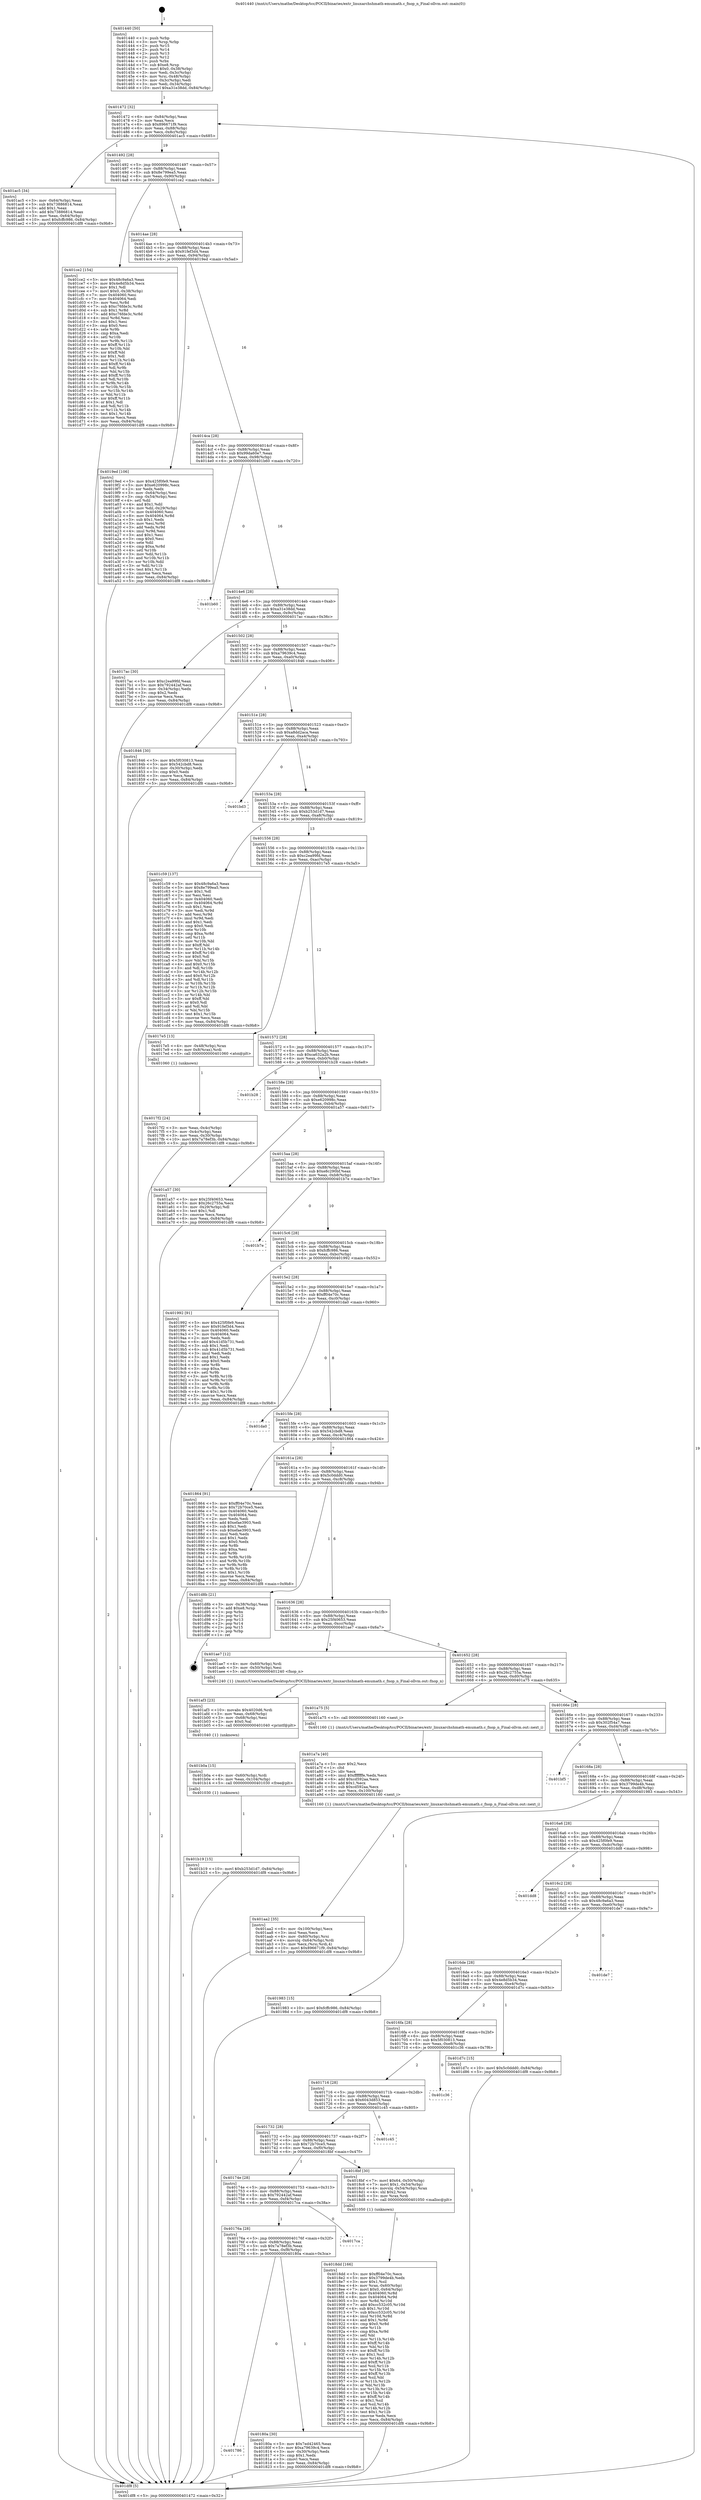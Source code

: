 digraph "0x401440" {
  label = "0x401440 (/mnt/c/Users/mathe/Desktop/tcc/POCII/binaries/extr_linuxarchshmath-emumath.c_fnop_n_Final-ollvm.out::main(0))"
  labelloc = "t"
  node[shape=record]

  Entry [label="",width=0.3,height=0.3,shape=circle,fillcolor=black,style=filled]
  "0x401472" [label="{
     0x401472 [32]\l
     | [instrs]\l
     &nbsp;&nbsp;0x401472 \<+6\>: mov -0x84(%rbp),%eax\l
     &nbsp;&nbsp;0x401478 \<+2\>: mov %eax,%ecx\l
     &nbsp;&nbsp;0x40147a \<+6\>: sub $0x896671f9,%ecx\l
     &nbsp;&nbsp;0x401480 \<+6\>: mov %eax,-0x88(%rbp)\l
     &nbsp;&nbsp;0x401486 \<+6\>: mov %ecx,-0x8c(%rbp)\l
     &nbsp;&nbsp;0x40148c \<+6\>: je 0000000000401ac5 \<main+0x685\>\l
  }"]
  "0x401ac5" [label="{
     0x401ac5 [34]\l
     | [instrs]\l
     &nbsp;&nbsp;0x401ac5 \<+3\>: mov -0x64(%rbp),%eax\l
     &nbsp;&nbsp;0x401ac8 \<+5\>: sub $0x73886814,%eax\l
     &nbsp;&nbsp;0x401acd \<+3\>: add $0x1,%eax\l
     &nbsp;&nbsp;0x401ad0 \<+5\>: add $0x73886814,%eax\l
     &nbsp;&nbsp;0x401ad5 \<+3\>: mov %eax,-0x64(%rbp)\l
     &nbsp;&nbsp;0x401ad8 \<+10\>: movl $0xfcffc986,-0x84(%rbp)\l
     &nbsp;&nbsp;0x401ae2 \<+5\>: jmp 0000000000401df8 \<main+0x9b8\>\l
  }"]
  "0x401492" [label="{
     0x401492 [28]\l
     | [instrs]\l
     &nbsp;&nbsp;0x401492 \<+5\>: jmp 0000000000401497 \<main+0x57\>\l
     &nbsp;&nbsp;0x401497 \<+6\>: mov -0x88(%rbp),%eax\l
     &nbsp;&nbsp;0x40149d \<+5\>: sub $0x8e799ea5,%eax\l
     &nbsp;&nbsp;0x4014a2 \<+6\>: mov %eax,-0x90(%rbp)\l
     &nbsp;&nbsp;0x4014a8 \<+6\>: je 0000000000401ce2 \<main+0x8a2\>\l
  }"]
  Exit [label="",width=0.3,height=0.3,shape=circle,fillcolor=black,style=filled,peripheries=2]
  "0x401ce2" [label="{
     0x401ce2 [154]\l
     | [instrs]\l
     &nbsp;&nbsp;0x401ce2 \<+5\>: mov $0x48c9a6a3,%eax\l
     &nbsp;&nbsp;0x401ce7 \<+5\>: mov $0x4e8d5b34,%ecx\l
     &nbsp;&nbsp;0x401cec \<+2\>: mov $0x1,%dl\l
     &nbsp;&nbsp;0x401cee \<+7\>: movl $0x0,-0x38(%rbp)\l
     &nbsp;&nbsp;0x401cf5 \<+7\>: mov 0x404060,%esi\l
     &nbsp;&nbsp;0x401cfc \<+7\>: mov 0x404064,%edi\l
     &nbsp;&nbsp;0x401d03 \<+3\>: mov %esi,%r8d\l
     &nbsp;&nbsp;0x401d06 \<+7\>: sub $0xc76fde3c,%r8d\l
     &nbsp;&nbsp;0x401d0d \<+4\>: sub $0x1,%r8d\l
     &nbsp;&nbsp;0x401d11 \<+7\>: add $0xc76fde3c,%r8d\l
     &nbsp;&nbsp;0x401d18 \<+4\>: imul %r8d,%esi\l
     &nbsp;&nbsp;0x401d1c \<+3\>: and $0x1,%esi\l
     &nbsp;&nbsp;0x401d1f \<+3\>: cmp $0x0,%esi\l
     &nbsp;&nbsp;0x401d22 \<+4\>: sete %r9b\l
     &nbsp;&nbsp;0x401d26 \<+3\>: cmp $0xa,%edi\l
     &nbsp;&nbsp;0x401d29 \<+4\>: setl %r10b\l
     &nbsp;&nbsp;0x401d2d \<+3\>: mov %r9b,%r11b\l
     &nbsp;&nbsp;0x401d30 \<+4\>: xor $0xff,%r11b\l
     &nbsp;&nbsp;0x401d34 \<+3\>: mov %r10b,%bl\l
     &nbsp;&nbsp;0x401d37 \<+3\>: xor $0xff,%bl\l
     &nbsp;&nbsp;0x401d3a \<+3\>: xor $0x1,%dl\l
     &nbsp;&nbsp;0x401d3d \<+3\>: mov %r11b,%r14b\l
     &nbsp;&nbsp;0x401d40 \<+4\>: and $0xff,%r14b\l
     &nbsp;&nbsp;0x401d44 \<+3\>: and %dl,%r9b\l
     &nbsp;&nbsp;0x401d47 \<+3\>: mov %bl,%r15b\l
     &nbsp;&nbsp;0x401d4a \<+4\>: and $0xff,%r15b\l
     &nbsp;&nbsp;0x401d4e \<+3\>: and %dl,%r10b\l
     &nbsp;&nbsp;0x401d51 \<+3\>: or %r9b,%r14b\l
     &nbsp;&nbsp;0x401d54 \<+3\>: or %r10b,%r15b\l
     &nbsp;&nbsp;0x401d57 \<+3\>: xor %r15b,%r14b\l
     &nbsp;&nbsp;0x401d5a \<+3\>: or %bl,%r11b\l
     &nbsp;&nbsp;0x401d5d \<+4\>: xor $0xff,%r11b\l
     &nbsp;&nbsp;0x401d61 \<+3\>: or $0x1,%dl\l
     &nbsp;&nbsp;0x401d64 \<+3\>: and %dl,%r11b\l
     &nbsp;&nbsp;0x401d67 \<+3\>: or %r11b,%r14b\l
     &nbsp;&nbsp;0x401d6a \<+4\>: test $0x1,%r14b\l
     &nbsp;&nbsp;0x401d6e \<+3\>: cmovne %ecx,%eax\l
     &nbsp;&nbsp;0x401d71 \<+6\>: mov %eax,-0x84(%rbp)\l
     &nbsp;&nbsp;0x401d77 \<+5\>: jmp 0000000000401df8 \<main+0x9b8\>\l
  }"]
  "0x4014ae" [label="{
     0x4014ae [28]\l
     | [instrs]\l
     &nbsp;&nbsp;0x4014ae \<+5\>: jmp 00000000004014b3 \<main+0x73\>\l
     &nbsp;&nbsp;0x4014b3 \<+6\>: mov -0x88(%rbp),%eax\l
     &nbsp;&nbsp;0x4014b9 \<+5\>: sub $0x91fef3d4,%eax\l
     &nbsp;&nbsp;0x4014be \<+6\>: mov %eax,-0x94(%rbp)\l
     &nbsp;&nbsp;0x4014c4 \<+6\>: je 00000000004019ed \<main+0x5ad\>\l
  }"]
  "0x401b19" [label="{
     0x401b19 [15]\l
     | [instrs]\l
     &nbsp;&nbsp;0x401b19 \<+10\>: movl $0xb253d1d7,-0x84(%rbp)\l
     &nbsp;&nbsp;0x401b23 \<+5\>: jmp 0000000000401df8 \<main+0x9b8\>\l
  }"]
  "0x4019ed" [label="{
     0x4019ed [106]\l
     | [instrs]\l
     &nbsp;&nbsp;0x4019ed \<+5\>: mov $0x425f0fe9,%eax\l
     &nbsp;&nbsp;0x4019f2 \<+5\>: mov $0xe620998c,%ecx\l
     &nbsp;&nbsp;0x4019f7 \<+2\>: xor %edx,%edx\l
     &nbsp;&nbsp;0x4019f9 \<+3\>: mov -0x64(%rbp),%esi\l
     &nbsp;&nbsp;0x4019fc \<+3\>: cmp -0x54(%rbp),%esi\l
     &nbsp;&nbsp;0x4019ff \<+4\>: setl %dil\l
     &nbsp;&nbsp;0x401a03 \<+4\>: and $0x1,%dil\l
     &nbsp;&nbsp;0x401a07 \<+4\>: mov %dil,-0x29(%rbp)\l
     &nbsp;&nbsp;0x401a0b \<+7\>: mov 0x404060,%esi\l
     &nbsp;&nbsp;0x401a12 \<+8\>: mov 0x404064,%r8d\l
     &nbsp;&nbsp;0x401a1a \<+3\>: sub $0x1,%edx\l
     &nbsp;&nbsp;0x401a1d \<+3\>: mov %esi,%r9d\l
     &nbsp;&nbsp;0x401a20 \<+3\>: add %edx,%r9d\l
     &nbsp;&nbsp;0x401a23 \<+4\>: imul %r9d,%esi\l
     &nbsp;&nbsp;0x401a27 \<+3\>: and $0x1,%esi\l
     &nbsp;&nbsp;0x401a2a \<+3\>: cmp $0x0,%esi\l
     &nbsp;&nbsp;0x401a2d \<+4\>: sete %dil\l
     &nbsp;&nbsp;0x401a31 \<+4\>: cmp $0xa,%r8d\l
     &nbsp;&nbsp;0x401a35 \<+4\>: setl %r10b\l
     &nbsp;&nbsp;0x401a39 \<+3\>: mov %dil,%r11b\l
     &nbsp;&nbsp;0x401a3c \<+3\>: and %r10b,%r11b\l
     &nbsp;&nbsp;0x401a3f \<+3\>: xor %r10b,%dil\l
     &nbsp;&nbsp;0x401a42 \<+3\>: or %dil,%r11b\l
     &nbsp;&nbsp;0x401a45 \<+4\>: test $0x1,%r11b\l
     &nbsp;&nbsp;0x401a49 \<+3\>: cmovne %ecx,%eax\l
     &nbsp;&nbsp;0x401a4c \<+6\>: mov %eax,-0x84(%rbp)\l
     &nbsp;&nbsp;0x401a52 \<+5\>: jmp 0000000000401df8 \<main+0x9b8\>\l
  }"]
  "0x4014ca" [label="{
     0x4014ca [28]\l
     | [instrs]\l
     &nbsp;&nbsp;0x4014ca \<+5\>: jmp 00000000004014cf \<main+0x8f\>\l
     &nbsp;&nbsp;0x4014cf \<+6\>: mov -0x88(%rbp),%eax\l
     &nbsp;&nbsp;0x4014d5 \<+5\>: sub $0x99da60e7,%eax\l
     &nbsp;&nbsp;0x4014da \<+6\>: mov %eax,-0x98(%rbp)\l
     &nbsp;&nbsp;0x4014e0 \<+6\>: je 0000000000401b60 \<main+0x720\>\l
  }"]
  "0x401b0a" [label="{
     0x401b0a [15]\l
     | [instrs]\l
     &nbsp;&nbsp;0x401b0a \<+4\>: mov -0x60(%rbp),%rdi\l
     &nbsp;&nbsp;0x401b0e \<+6\>: mov %eax,-0x104(%rbp)\l
     &nbsp;&nbsp;0x401b14 \<+5\>: call 0000000000401030 \<free@plt\>\l
     | [calls]\l
     &nbsp;&nbsp;0x401030 \{1\} (unknown)\l
  }"]
  "0x401b60" [label="{
     0x401b60\l
  }", style=dashed]
  "0x4014e6" [label="{
     0x4014e6 [28]\l
     | [instrs]\l
     &nbsp;&nbsp;0x4014e6 \<+5\>: jmp 00000000004014eb \<main+0xab\>\l
     &nbsp;&nbsp;0x4014eb \<+6\>: mov -0x88(%rbp),%eax\l
     &nbsp;&nbsp;0x4014f1 \<+5\>: sub $0xa31e38dd,%eax\l
     &nbsp;&nbsp;0x4014f6 \<+6\>: mov %eax,-0x9c(%rbp)\l
     &nbsp;&nbsp;0x4014fc \<+6\>: je 00000000004017ac \<main+0x36c\>\l
  }"]
  "0x401af3" [label="{
     0x401af3 [23]\l
     | [instrs]\l
     &nbsp;&nbsp;0x401af3 \<+10\>: movabs $0x4020d6,%rdi\l
     &nbsp;&nbsp;0x401afd \<+3\>: mov %eax,-0x68(%rbp)\l
     &nbsp;&nbsp;0x401b00 \<+3\>: mov -0x68(%rbp),%esi\l
     &nbsp;&nbsp;0x401b03 \<+2\>: mov $0x0,%al\l
     &nbsp;&nbsp;0x401b05 \<+5\>: call 0000000000401040 \<printf@plt\>\l
     | [calls]\l
     &nbsp;&nbsp;0x401040 \{1\} (unknown)\l
  }"]
  "0x4017ac" [label="{
     0x4017ac [30]\l
     | [instrs]\l
     &nbsp;&nbsp;0x4017ac \<+5\>: mov $0xc2ea99fd,%eax\l
     &nbsp;&nbsp;0x4017b1 \<+5\>: mov $0x792442af,%ecx\l
     &nbsp;&nbsp;0x4017b6 \<+3\>: mov -0x34(%rbp),%edx\l
     &nbsp;&nbsp;0x4017b9 \<+3\>: cmp $0x2,%edx\l
     &nbsp;&nbsp;0x4017bc \<+3\>: cmovne %ecx,%eax\l
     &nbsp;&nbsp;0x4017bf \<+6\>: mov %eax,-0x84(%rbp)\l
     &nbsp;&nbsp;0x4017c5 \<+5\>: jmp 0000000000401df8 \<main+0x9b8\>\l
  }"]
  "0x401502" [label="{
     0x401502 [28]\l
     | [instrs]\l
     &nbsp;&nbsp;0x401502 \<+5\>: jmp 0000000000401507 \<main+0xc7\>\l
     &nbsp;&nbsp;0x401507 \<+6\>: mov -0x88(%rbp),%eax\l
     &nbsp;&nbsp;0x40150d \<+5\>: sub $0xa79639c4,%eax\l
     &nbsp;&nbsp;0x401512 \<+6\>: mov %eax,-0xa0(%rbp)\l
     &nbsp;&nbsp;0x401518 \<+6\>: je 0000000000401846 \<main+0x406\>\l
  }"]
  "0x401df8" [label="{
     0x401df8 [5]\l
     | [instrs]\l
     &nbsp;&nbsp;0x401df8 \<+5\>: jmp 0000000000401472 \<main+0x32\>\l
  }"]
  "0x401440" [label="{
     0x401440 [50]\l
     | [instrs]\l
     &nbsp;&nbsp;0x401440 \<+1\>: push %rbp\l
     &nbsp;&nbsp;0x401441 \<+3\>: mov %rsp,%rbp\l
     &nbsp;&nbsp;0x401444 \<+2\>: push %r15\l
     &nbsp;&nbsp;0x401446 \<+2\>: push %r14\l
     &nbsp;&nbsp;0x401448 \<+2\>: push %r13\l
     &nbsp;&nbsp;0x40144a \<+2\>: push %r12\l
     &nbsp;&nbsp;0x40144c \<+1\>: push %rbx\l
     &nbsp;&nbsp;0x40144d \<+7\>: sub $0xe8,%rsp\l
     &nbsp;&nbsp;0x401454 \<+7\>: movl $0x0,-0x38(%rbp)\l
     &nbsp;&nbsp;0x40145b \<+3\>: mov %edi,-0x3c(%rbp)\l
     &nbsp;&nbsp;0x40145e \<+4\>: mov %rsi,-0x48(%rbp)\l
     &nbsp;&nbsp;0x401462 \<+3\>: mov -0x3c(%rbp),%edi\l
     &nbsp;&nbsp;0x401465 \<+3\>: mov %edi,-0x34(%rbp)\l
     &nbsp;&nbsp;0x401468 \<+10\>: movl $0xa31e38dd,-0x84(%rbp)\l
  }"]
  "0x401aa2" [label="{
     0x401aa2 [35]\l
     | [instrs]\l
     &nbsp;&nbsp;0x401aa2 \<+6\>: mov -0x100(%rbp),%ecx\l
     &nbsp;&nbsp;0x401aa8 \<+3\>: imul %eax,%ecx\l
     &nbsp;&nbsp;0x401aab \<+4\>: mov -0x60(%rbp),%rsi\l
     &nbsp;&nbsp;0x401aaf \<+4\>: movslq -0x64(%rbp),%rdi\l
     &nbsp;&nbsp;0x401ab3 \<+3\>: mov %ecx,(%rsi,%rdi,4)\l
     &nbsp;&nbsp;0x401ab6 \<+10\>: movl $0x896671f9,-0x84(%rbp)\l
     &nbsp;&nbsp;0x401ac0 \<+5\>: jmp 0000000000401df8 \<main+0x9b8\>\l
  }"]
  "0x401846" [label="{
     0x401846 [30]\l
     | [instrs]\l
     &nbsp;&nbsp;0x401846 \<+5\>: mov $0x5f030813,%eax\l
     &nbsp;&nbsp;0x40184b \<+5\>: mov $0x542cbd8,%ecx\l
     &nbsp;&nbsp;0x401850 \<+3\>: mov -0x30(%rbp),%edx\l
     &nbsp;&nbsp;0x401853 \<+3\>: cmp $0x0,%edx\l
     &nbsp;&nbsp;0x401856 \<+3\>: cmove %ecx,%eax\l
     &nbsp;&nbsp;0x401859 \<+6\>: mov %eax,-0x84(%rbp)\l
     &nbsp;&nbsp;0x40185f \<+5\>: jmp 0000000000401df8 \<main+0x9b8\>\l
  }"]
  "0x40151e" [label="{
     0x40151e [28]\l
     | [instrs]\l
     &nbsp;&nbsp;0x40151e \<+5\>: jmp 0000000000401523 \<main+0xe3\>\l
     &nbsp;&nbsp;0x401523 \<+6\>: mov -0x88(%rbp),%eax\l
     &nbsp;&nbsp;0x401529 \<+5\>: sub $0xa8dd2aca,%eax\l
     &nbsp;&nbsp;0x40152e \<+6\>: mov %eax,-0xa4(%rbp)\l
     &nbsp;&nbsp;0x401534 \<+6\>: je 0000000000401bd3 \<main+0x793\>\l
  }"]
  "0x401a7a" [label="{
     0x401a7a [40]\l
     | [instrs]\l
     &nbsp;&nbsp;0x401a7a \<+5\>: mov $0x2,%ecx\l
     &nbsp;&nbsp;0x401a7f \<+1\>: cltd\l
     &nbsp;&nbsp;0x401a80 \<+2\>: idiv %ecx\l
     &nbsp;&nbsp;0x401a82 \<+6\>: imul $0xfffffffe,%edx,%ecx\l
     &nbsp;&nbsp;0x401a88 \<+6\>: add $0xcd592aa,%ecx\l
     &nbsp;&nbsp;0x401a8e \<+3\>: add $0x1,%ecx\l
     &nbsp;&nbsp;0x401a91 \<+6\>: sub $0xcd592aa,%ecx\l
     &nbsp;&nbsp;0x401a97 \<+6\>: mov %ecx,-0x100(%rbp)\l
     &nbsp;&nbsp;0x401a9d \<+5\>: call 0000000000401160 \<next_i\>\l
     | [calls]\l
     &nbsp;&nbsp;0x401160 \{1\} (/mnt/c/Users/mathe/Desktop/tcc/POCII/binaries/extr_linuxarchshmath-emumath.c_fnop_n_Final-ollvm.out::next_i)\l
  }"]
  "0x401bd3" [label="{
     0x401bd3\l
  }", style=dashed]
  "0x40153a" [label="{
     0x40153a [28]\l
     | [instrs]\l
     &nbsp;&nbsp;0x40153a \<+5\>: jmp 000000000040153f \<main+0xff\>\l
     &nbsp;&nbsp;0x40153f \<+6\>: mov -0x88(%rbp),%eax\l
     &nbsp;&nbsp;0x401545 \<+5\>: sub $0xb253d1d7,%eax\l
     &nbsp;&nbsp;0x40154a \<+6\>: mov %eax,-0xa8(%rbp)\l
     &nbsp;&nbsp;0x401550 \<+6\>: je 0000000000401c59 \<main+0x819\>\l
  }"]
  "0x4018dd" [label="{
     0x4018dd [166]\l
     | [instrs]\l
     &nbsp;&nbsp;0x4018dd \<+5\>: mov $0xff04e70c,%ecx\l
     &nbsp;&nbsp;0x4018e2 \<+5\>: mov $0x3799de4b,%edx\l
     &nbsp;&nbsp;0x4018e7 \<+3\>: mov $0x1,%sil\l
     &nbsp;&nbsp;0x4018ea \<+4\>: mov %rax,-0x60(%rbp)\l
     &nbsp;&nbsp;0x4018ee \<+7\>: movl $0x0,-0x64(%rbp)\l
     &nbsp;&nbsp;0x4018f5 \<+8\>: mov 0x404060,%r8d\l
     &nbsp;&nbsp;0x4018fd \<+8\>: mov 0x404064,%r9d\l
     &nbsp;&nbsp;0x401905 \<+3\>: mov %r8d,%r10d\l
     &nbsp;&nbsp;0x401908 \<+7\>: add $0xcc532c05,%r10d\l
     &nbsp;&nbsp;0x40190f \<+4\>: sub $0x1,%r10d\l
     &nbsp;&nbsp;0x401913 \<+7\>: sub $0xcc532c05,%r10d\l
     &nbsp;&nbsp;0x40191a \<+4\>: imul %r10d,%r8d\l
     &nbsp;&nbsp;0x40191e \<+4\>: and $0x1,%r8d\l
     &nbsp;&nbsp;0x401922 \<+4\>: cmp $0x0,%r8d\l
     &nbsp;&nbsp;0x401926 \<+4\>: sete %r11b\l
     &nbsp;&nbsp;0x40192a \<+4\>: cmp $0xa,%r9d\l
     &nbsp;&nbsp;0x40192e \<+3\>: setl %bl\l
     &nbsp;&nbsp;0x401931 \<+3\>: mov %r11b,%r14b\l
     &nbsp;&nbsp;0x401934 \<+4\>: xor $0xff,%r14b\l
     &nbsp;&nbsp;0x401938 \<+3\>: mov %bl,%r15b\l
     &nbsp;&nbsp;0x40193b \<+4\>: xor $0xff,%r15b\l
     &nbsp;&nbsp;0x40193f \<+4\>: xor $0x1,%sil\l
     &nbsp;&nbsp;0x401943 \<+3\>: mov %r14b,%r12b\l
     &nbsp;&nbsp;0x401946 \<+4\>: and $0xff,%r12b\l
     &nbsp;&nbsp;0x40194a \<+3\>: and %sil,%r11b\l
     &nbsp;&nbsp;0x40194d \<+3\>: mov %r15b,%r13b\l
     &nbsp;&nbsp;0x401950 \<+4\>: and $0xff,%r13b\l
     &nbsp;&nbsp;0x401954 \<+3\>: and %sil,%bl\l
     &nbsp;&nbsp;0x401957 \<+3\>: or %r11b,%r12b\l
     &nbsp;&nbsp;0x40195a \<+3\>: or %bl,%r13b\l
     &nbsp;&nbsp;0x40195d \<+3\>: xor %r13b,%r12b\l
     &nbsp;&nbsp;0x401960 \<+3\>: or %r15b,%r14b\l
     &nbsp;&nbsp;0x401963 \<+4\>: xor $0xff,%r14b\l
     &nbsp;&nbsp;0x401967 \<+4\>: or $0x1,%sil\l
     &nbsp;&nbsp;0x40196b \<+3\>: and %sil,%r14b\l
     &nbsp;&nbsp;0x40196e \<+3\>: or %r14b,%r12b\l
     &nbsp;&nbsp;0x401971 \<+4\>: test $0x1,%r12b\l
     &nbsp;&nbsp;0x401975 \<+3\>: cmovne %edx,%ecx\l
     &nbsp;&nbsp;0x401978 \<+6\>: mov %ecx,-0x84(%rbp)\l
     &nbsp;&nbsp;0x40197e \<+5\>: jmp 0000000000401df8 \<main+0x9b8\>\l
  }"]
  "0x401c59" [label="{
     0x401c59 [137]\l
     | [instrs]\l
     &nbsp;&nbsp;0x401c59 \<+5\>: mov $0x48c9a6a3,%eax\l
     &nbsp;&nbsp;0x401c5e \<+5\>: mov $0x8e799ea5,%ecx\l
     &nbsp;&nbsp;0x401c63 \<+2\>: mov $0x1,%dl\l
     &nbsp;&nbsp;0x401c65 \<+2\>: xor %esi,%esi\l
     &nbsp;&nbsp;0x401c67 \<+7\>: mov 0x404060,%edi\l
     &nbsp;&nbsp;0x401c6e \<+8\>: mov 0x404064,%r8d\l
     &nbsp;&nbsp;0x401c76 \<+3\>: sub $0x1,%esi\l
     &nbsp;&nbsp;0x401c79 \<+3\>: mov %edi,%r9d\l
     &nbsp;&nbsp;0x401c7c \<+3\>: add %esi,%r9d\l
     &nbsp;&nbsp;0x401c7f \<+4\>: imul %r9d,%edi\l
     &nbsp;&nbsp;0x401c83 \<+3\>: and $0x1,%edi\l
     &nbsp;&nbsp;0x401c86 \<+3\>: cmp $0x0,%edi\l
     &nbsp;&nbsp;0x401c89 \<+4\>: sete %r10b\l
     &nbsp;&nbsp;0x401c8d \<+4\>: cmp $0xa,%r8d\l
     &nbsp;&nbsp;0x401c91 \<+4\>: setl %r11b\l
     &nbsp;&nbsp;0x401c95 \<+3\>: mov %r10b,%bl\l
     &nbsp;&nbsp;0x401c98 \<+3\>: xor $0xff,%bl\l
     &nbsp;&nbsp;0x401c9b \<+3\>: mov %r11b,%r14b\l
     &nbsp;&nbsp;0x401c9e \<+4\>: xor $0xff,%r14b\l
     &nbsp;&nbsp;0x401ca2 \<+3\>: xor $0x0,%dl\l
     &nbsp;&nbsp;0x401ca5 \<+3\>: mov %bl,%r15b\l
     &nbsp;&nbsp;0x401ca8 \<+4\>: and $0x0,%r15b\l
     &nbsp;&nbsp;0x401cac \<+3\>: and %dl,%r10b\l
     &nbsp;&nbsp;0x401caf \<+3\>: mov %r14b,%r12b\l
     &nbsp;&nbsp;0x401cb2 \<+4\>: and $0x0,%r12b\l
     &nbsp;&nbsp;0x401cb6 \<+3\>: and %dl,%r11b\l
     &nbsp;&nbsp;0x401cb9 \<+3\>: or %r10b,%r15b\l
     &nbsp;&nbsp;0x401cbc \<+3\>: or %r11b,%r12b\l
     &nbsp;&nbsp;0x401cbf \<+3\>: xor %r12b,%r15b\l
     &nbsp;&nbsp;0x401cc2 \<+3\>: or %r14b,%bl\l
     &nbsp;&nbsp;0x401cc5 \<+3\>: xor $0xff,%bl\l
     &nbsp;&nbsp;0x401cc8 \<+3\>: or $0x0,%dl\l
     &nbsp;&nbsp;0x401ccb \<+2\>: and %dl,%bl\l
     &nbsp;&nbsp;0x401ccd \<+3\>: or %bl,%r15b\l
     &nbsp;&nbsp;0x401cd0 \<+4\>: test $0x1,%r15b\l
     &nbsp;&nbsp;0x401cd4 \<+3\>: cmovne %ecx,%eax\l
     &nbsp;&nbsp;0x401cd7 \<+6\>: mov %eax,-0x84(%rbp)\l
     &nbsp;&nbsp;0x401cdd \<+5\>: jmp 0000000000401df8 \<main+0x9b8\>\l
  }"]
  "0x401556" [label="{
     0x401556 [28]\l
     | [instrs]\l
     &nbsp;&nbsp;0x401556 \<+5\>: jmp 000000000040155b \<main+0x11b\>\l
     &nbsp;&nbsp;0x40155b \<+6\>: mov -0x88(%rbp),%eax\l
     &nbsp;&nbsp;0x401561 \<+5\>: sub $0xc2ea99fd,%eax\l
     &nbsp;&nbsp;0x401566 \<+6\>: mov %eax,-0xac(%rbp)\l
     &nbsp;&nbsp;0x40156c \<+6\>: je 00000000004017e5 \<main+0x3a5\>\l
  }"]
  "0x401786" [label="{
     0x401786\l
  }", style=dashed]
  "0x4017e5" [label="{
     0x4017e5 [13]\l
     | [instrs]\l
     &nbsp;&nbsp;0x4017e5 \<+4\>: mov -0x48(%rbp),%rax\l
     &nbsp;&nbsp;0x4017e9 \<+4\>: mov 0x8(%rax),%rdi\l
     &nbsp;&nbsp;0x4017ed \<+5\>: call 0000000000401060 \<atoi@plt\>\l
     | [calls]\l
     &nbsp;&nbsp;0x401060 \{1\} (unknown)\l
  }"]
  "0x401572" [label="{
     0x401572 [28]\l
     | [instrs]\l
     &nbsp;&nbsp;0x401572 \<+5\>: jmp 0000000000401577 \<main+0x137\>\l
     &nbsp;&nbsp;0x401577 \<+6\>: mov -0x88(%rbp),%eax\l
     &nbsp;&nbsp;0x40157d \<+5\>: sub $0xca632a2b,%eax\l
     &nbsp;&nbsp;0x401582 \<+6\>: mov %eax,-0xb0(%rbp)\l
     &nbsp;&nbsp;0x401588 \<+6\>: je 0000000000401b28 \<main+0x6e8\>\l
  }"]
  "0x4017f2" [label="{
     0x4017f2 [24]\l
     | [instrs]\l
     &nbsp;&nbsp;0x4017f2 \<+3\>: mov %eax,-0x4c(%rbp)\l
     &nbsp;&nbsp;0x4017f5 \<+3\>: mov -0x4c(%rbp),%eax\l
     &nbsp;&nbsp;0x4017f8 \<+3\>: mov %eax,-0x30(%rbp)\l
     &nbsp;&nbsp;0x4017fb \<+10\>: movl $0x7a78ef3b,-0x84(%rbp)\l
     &nbsp;&nbsp;0x401805 \<+5\>: jmp 0000000000401df8 \<main+0x9b8\>\l
  }"]
  "0x40180a" [label="{
     0x40180a [30]\l
     | [instrs]\l
     &nbsp;&nbsp;0x40180a \<+5\>: mov $0x7ed42465,%eax\l
     &nbsp;&nbsp;0x40180f \<+5\>: mov $0xa79639c4,%ecx\l
     &nbsp;&nbsp;0x401814 \<+3\>: mov -0x30(%rbp),%edx\l
     &nbsp;&nbsp;0x401817 \<+3\>: cmp $0x1,%edx\l
     &nbsp;&nbsp;0x40181a \<+3\>: cmovl %ecx,%eax\l
     &nbsp;&nbsp;0x40181d \<+6\>: mov %eax,-0x84(%rbp)\l
     &nbsp;&nbsp;0x401823 \<+5\>: jmp 0000000000401df8 \<main+0x9b8\>\l
  }"]
  "0x401b28" [label="{
     0x401b28\l
  }", style=dashed]
  "0x40158e" [label="{
     0x40158e [28]\l
     | [instrs]\l
     &nbsp;&nbsp;0x40158e \<+5\>: jmp 0000000000401593 \<main+0x153\>\l
     &nbsp;&nbsp;0x401593 \<+6\>: mov -0x88(%rbp),%eax\l
     &nbsp;&nbsp;0x401599 \<+5\>: sub $0xe620998c,%eax\l
     &nbsp;&nbsp;0x40159e \<+6\>: mov %eax,-0xb4(%rbp)\l
     &nbsp;&nbsp;0x4015a4 \<+6\>: je 0000000000401a57 \<main+0x617\>\l
  }"]
  "0x40176a" [label="{
     0x40176a [28]\l
     | [instrs]\l
     &nbsp;&nbsp;0x40176a \<+5\>: jmp 000000000040176f \<main+0x32f\>\l
     &nbsp;&nbsp;0x40176f \<+6\>: mov -0x88(%rbp),%eax\l
     &nbsp;&nbsp;0x401775 \<+5\>: sub $0x7a78ef3b,%eax\l
     &nbsp;&nbsp;0x40177a \<+6\>: mov %eax,-0xf8(%rbp)\l
     &nbsp;&nbsp;0x401780 \<+6\>: je 000000000040180a \<main+0x3ca\>\l
  }"]
  "0x401a57" [label="{
     0x401a57 [30]\l
     | [instrs]\l
     &nbsp;&nbsp;0x401a57 \<+5\>: mov $0x25f40653,%eax\l
     &nbsp;&nbsp;0x401a5c \<+5\>: mov $0x26c2755a,%ecx\l
     &nbsp;&nbsp;0x401a61 \<+3\>: mov -0x29(%rbp),%dl\l
     &nbsp;&nbsp;0x401a64 \<+3\>: test $0x1,%dl\l
     &nbsp;&nbsp;0x401a67 \<+3\>: cmovne %ecx,%eax\l
     &nbsp;&nbsp;0x401a6a \<+6\>: mov %eax,-0x84(%rbp)\l
     &nbsp;&nbsp;0x401a70 \<+5\>: jmp 0000000000401df8 \<main+0x9b8\>\l
  }"]
  "0x4015aa" [label="{
     0x4015aa [28]\l
     | [instrs]\l
     &nbsp;&nbsp;0x4015aa \<+5\>: jmp 00000000004015af \<main+0x16f\>\l
     &nbsp;&nbsp;0x4015af \<+6\>: mov -0x88(%rbp),%eax\l
     &nbsp;&nbsp;0x4015b5 \<+5\>: sub $0xe8c290bf,%eax\l
     &nbsp;&nbsp;0x4015ba \<+6\>: mov %eax,-0xb8(%rbp)\l
     &nbsp;&nbsp;0x4015c0 \<+6\>: je 0000000000401b7e \<main+0x73e\>\l
  }"]
  "0x4017ca" [label="{
     0x4017ca\l
  }", style=dashed]
  "0x401b7e" [label="{
     0x401b7e\l
  }", style=dashed]
  "0x4015c6" [label="{
     0x4015c6 [28]\l
     | [instrs]\l
     &nbsp;&nbsp;0x4015c6 \<+5\>: jmp 00000000004015cb \<main+0x18b\>\l
     &nbsp;&nbsp;0x4015cb \<+6\>: mov -0x88(%rbp),%eax\l
     &nbsp;&nbsp;0x4015d1 \<+5\>: sub $0xfcffc986,%eax\l
     &nbsp;&nbsp;0x4015d6 \<+6\>: mov %eax,-0xbc(%rbp)\l
     &nbsp;&nbsp;0x4015dc \<+6\>: je 0000000000401992 \<main+0x552\>\l
  }"]
  "0x40174e" [label="{
     0x40174e [28]\l
     | [instrs]\l
     &nbsp;&nbsp;0x40174e \<+5\>: jmp 0000000000401753 \<main+0x313\>\l
     &nbsp;&nbsp;0x401753 \<+6\>: mov -0x88(%rbp),%eax\l
     &nbsp;&nbsp;0x401759 \<+5\>: sub $0x792442af,%eax\l
     &nbsp;&nbsp;0x40175e \<+6\>: mov %eax,-0xf4(%rbp)\l
     &nbsp;&nbsp;0x401764 \<+6\>: je 00000000004017ca \<main+0x38a\>\l
  }"]
  "0x401992" [label="{
     0x401992 [91]\l
     | [instrs]\l
     &nbsp;&nbsp;0x401992 \<+5\>: mov $0x425f0fe9,%eax\l
     &nbsp;&nbsp;0x401997 \<+5\>: mov $0x91fef3d4,%ecx\l
     &nbsp;&nbsp;0x40199c \<+7\>: mov 0x404060,%edx\l
     &nbsp;&nbsp;0x4019a3 \<+7\>: mov 0x404064,%esi\l
     &nbsp;&nbsp;0x4019aa \<+2\>: mov %edx,%edi\l
     &nbsp;&nbsp;0x4019ac \<+6\>: add $0x41d5b731,%edi\l
     &nbsp;&nbsp;0x4019b2 \<+3\>: sub $0x1,%edi\l
     &nbsp;&nbsp;0x4019b5 \<+6\>: sub $0x41d5b731,%edi\l
     &nbsp;&nbsp;0x4019bb \<+3\>: imul %edi,%edx\l
     &nbsp;&nbsp;0x4019be \<+3\>: and $0x1,%edx\l
     &nbsp;&nbsp;0x4019c1 \<+3\>: cmp $0x0,%edx\l
     &nbsp;&nbsp;0x4019c4 \<+4\>: sete %r8b\l
     &nbsp;&nbsp;0x4019c8 \<+3\>: cmp $0xa,%esi\l
     &nbsp;&nbsp;0x4019cb \<+4\>: setl %r9b\l
     &nbsp;&nbsp;0x4019cf \<+3\>: mov %r8b,%r10b\l
     &nbsp;&nbsp;0x4019d2 \<+3\>: and %r9b,%r10b\l
     &nbsp;&nbsp;0x4019d5 \<+3\>: xor %r9b,%r8b\l
     &nbsp;&nbsp;0x4019d8 \<+3\>: or %r8b,%r10b\l
     &nbsp;&nbsp;0x4019db \<+4\>: test $0x1,%r10b\l
     &nbsp;&nbsp;0x4019df \<+3\>: cmovne %ecx,%eax\l
     &nbsp;&nbsp;0x4019e2 \<+6\>: mov %eax,-0x84(%rbp)\l
     &nbsp;&nbsp;0x4019e8 \<+5\>: jmp 0000000000401df8 \<main+0x9b8\>\l
  }"]
  "0x4015e2" [label="{
     0x4015e2 [28]\l
     | [instrs]\l
     &nbsp;&nbsp;0x4015e2 \<+5\>: jmp 00000000004015e7 \<main+0x1a7\>\l
     &nbsp;&nbsp;0x4015e7 \<+6\>: mov -0x88(%rbp),%eax\l
     &nbsp;&nbsp;0x4015ed \<+5\>: sub $0xff04e70c,%eax\l
     &nbsp;&nbsp;0x4015f2 \<+6\>: mov %eax,-0xc0(%rbp)\l
     &nbsp;&nbsp;0x4015f8 \<+6\>: je 0000000000401da0 \<main+0x960\>\l
  }"]
  "0x4018bf" [label="{
     0x4018bf [30]\l
     | [instrs]\l
     &nbsp;&nbsp;0x4018bf \<+7\>: movl $0x64,-0x50(%rbp)\l
     &nbsp;&nbsp;0x4018c6 \<+7\>: movl $0x1,-0x54(%rbp)\l
     &nbsp;&nbsp;0x4018cd \<+4\>: movslq -0x54(%rbp),%rax\l
     &nbsp;&nbsp;0x4018d1 \<+4\>: shl $0x2,%rax\l
     &nbsp;&nbsp;0x4018d5 \<+3\>: mov %rax,%rdi\l
     &nbsp;&nbsp;0x4018d8 \<+5\>: call 0000000000401050 \<malloc@plt\>\l
     | [calls]\l
     &nbsp;&nbsp;0x401050 \{1\} (unknown)\l
  }"]
  "0x401da0" [label="{
     0x401da0\l
  }", style=dashed]
  "0x4015fe" [label="{
     0x4015fe [28]\l
     | [instrs]\l
     &nbsp;&nbsp;0x4015fe \<+5\>: jmp 0000000000401603 \<main+0x1c3\>\l
     &nbsp;&nbsp;0x401603 \<+6\>: mov -0x88(%rbp),%eax\l
     &nbsp;&nbsp;0x401609 \<+5\>: sub $0x542cbd8,%eax\l
     &nbsp;&nbsp;0x40160e \<+6\>: mov %eax,-0xc4(%rbp)\l
     &nbsp;&nbsp;0x401614 \<+6\>: je 0000000000401864 \<main+0x424\>\l
  }"]
  "0x401732" [label="{
     0x401732 [28]\l
     | [instrs]\l
     &nbsp;&nbsp;0x401732 \<+5\>: jmp 0000000000401737 \<main+0x2f7\>\l
     &nbsp;&nbsp;0x401737 \<+6\>: mov -0x88(%rbp),%eax\l
     &nbsp;&nbsp;0x40173d \<+5\>: sub $0x72b70ce5,%eax\l
     &nbsp;&nbsp;0x401742 \<+6\>: mov %eax,-0xf0(%rbp)\l
     &nbsp;&nbsp;0x401748 \<+6\>: je 00000000004018bf \<main+0x47f\>\l
  }"]
  "0x401864" [label="{
     0x401864 [91]\l
     | [instrs]\l
     &nbsp;&nbsp;0x401864 \<+5\>: mov $0xff04e70c,%eax\l
     &nbsp;&nbsp;0x401869 \<+5\>: mov $0x72b70ce5,%ecx\l
     &nbsp;&nbsp;0x40186e \<+7\>: mov 0x404060,%edx\l
     &nbsp;&nbsp;0x401875 \<+7\>: mov 0x404064,%esi\l
     &nbsp;&nbsp;0x40187c \<+2\>: mov %edx,%edi\l
     &nbsp;&nbsp;0x40187e \<+6\>: add $0xefae3903,%edi\l
     &nbsp;&nbsp;0x401884 \<+3\>: sub $0x1,%edi\l
     &nbsp;&nbsp;0x401887 \<+6\>: sub $0xefae3903,%edi\l
     &nbsp;&nbsp;0x40188d \<+3\>: imul %edi,%edx\l
     &nbsp;&nbsp;0x401890 \<+3\>: and $0x1,%edx\l
     &nbsp;&nbsp;0x401893 \<+3\>: cmp $0x0,%edx\l
     &nbsp;&nbsp;0x401896 \<+4\>: sete %r8b\l
     &nbsp;&nbsp;0x40189a \<+3\>: cmp $0xa,%esi\l
     &nbsp;&nbsp;0x40189d \<+4\>: setl %r9b\l
     &nbsp;&nbsp;0x4018a1 \<+3\>: mov %r8b,%r10b\l
     &nbsp;&nbsp;0x4018a4 \<+3\>: and %r9b,%r10b\l
     &nbsp;&nbsp;0x4018a7 \<+3\>: xor %r9b,%r8b\l
     &nbsp;&nbsp;0x4018aa \<+3\>: or %r8b,%r10b\l
     &nbsp;&nbsp;0x4018ad \<+4\>: test $0x1,%r10b\l
     &nbsp;&nbsp;0x4018b1 \<+3\>: cmovne %ecx,%eax\l
     &nbsp;&nbsp;0x4018b4 \<+6\>: mov %eax,-0x84(%rbp)\l
     &nbsp;&nbsp;0x4018ba \<+5\>: jmp 0000000000401df8 \<main+0x9b8\>\l
  }"]
  "0x40161a" [label="{
     0x40161a [28]\l
     | [instrs]\l
     &nbsp;&nbsp;0x40161a \<+5\>: jmp 000000000040161f \<main+0x1df\>\l
     &nbsp;&nbsp;0x40161f \<+6\>: mov -0x88(%rbp),%eax\l
     &nbsp;&nbsp;0x401625 \<+5\>: sub $0x5c0ddd0,%eax\l
     &nbsp;&nbsp;0x40162a \<+6\>: mov %eax,-0xc8(%rbp)\l
     &nbsp;&nbsp;0x401630 \<+6\>: je 0000000000401d8b \<main+0x94b\>\l
  }"]
  "0x401c45" [label="{
     0x401c45\l
  }", style=dashed]
  "0x401d8b" [label="{
     0x401d8b [21]\l
     | [instrs]\l
     &nbsp;&nbsp;0x401d8b \<+3\>: mov -0x38(%rbp),%eax\l
     &nbsp;&nbsp;0x401d8e \<+7\>: add $0xe8,%rsp\l
     &nbsp;&nbsp;0x401d95 \<+1\>: pop %rbx\l
     &nbsp;&nbsp;0x401d96 \<+2\>: pop %r12\l
     &nbsp;&nbsp;0x401d98 \<+2\>: pop %r13\l
     &nbsp;&nbsp;0x401d9a \<+2\>: pop %r14\l
     &nbsp;&nbsp;0x401d9c \<+2\>: pop %r15\l
     &nbsp;&nbsp;0x401d9e \<+1\>: pop %rbp\l
     &nbsp;&nbsp;0x401d9f \<+1\>: ret\l
  }"]
  "0x401636" [label="{
     0x401636 [28]\l
     | [instrs]\l
     &nbsp;&nbsp;0x401636 \<+5\>: jmp 000000000040163b \<main+0x1fb\>\l
     &nbsp;&nbsp;0x40163b \<+6\>: mov -0x88(%rbp),%eax\l
     &nbsp;&nbsp;0x401641 \<+5\>: sub $0x25f40653,%eax\l
     &nbsp;&nbsp;0x401646 \<+6\>: mov %eax,-0xcc(%rbp)\l
     &nbsp;&nbsp;0x40164c \<+6\>: je 0000000000401ae7 \<main+0x6a7\>\l
  }"]
  "0x401716" [label="{
     0x401716 [28]\l
     | [instrs]\l
     &nbsp;&nbsp;0x401716 \<+5\>: jmp 000000000040171b \<main+0x2db\>\l
     &nbsp;&nbsp;0x40171b \<+6\>: mov -0x88(%rbp),%eax\l
     &nbsp;&nbsp;0x401721 \<+5\>: sub $0x6043d853,%eax\l
     &nbsp;&nbsp;0x401726 \<+6\>: mov %eax,-0xec(%rbp)\l
     &nbsp;&nbsp;0x40172c \<+6\>: je 0000000000401c45 \<main+0x805\>\l
  }"]
  "0x401ae7" [label="{
     0x401ae7 [12]\l
     | [instrs]\l
     &nbsp;&nbsp;0x401ae7 \<+4\>: mov -0x60(%rbp),%rdi\l
     &nbsp;&nbsp;0x401aeb \<+3\>: mov -0x50(%rbp),%esi\l
     &nbsp;&nbsp;0x401aee \<+5\>: call 0000000000401240 \<fnop_n\>\l
     | [calls]\l
     &nbsp;&nbsp;0x401240 \{1\} (/mnt/c/Users/mathe/Desktop/tcc/POCII/binaries/extr_linuxarchshmath-emumath.c_fnop_n_Final-ollvm.out::fnop_n)\l
  }"]
  "0x401652" [label="{
     0x401652 [28]\l
     | [instrs]\l
     &nbsp;&nbsp;0x401652 \<+5\>: jmp 0000000000401657 \<main+0x217\>\l
     &nbsp;&nbsp;0x401657 \<+6\>: mov -0x88(%rbp),%eax\l
     &nbsp;&nbsp;0x40165d \<+5\>: sub $0x26c2755a,%eax\l
     &nbsp;&nbsp;0x401662 \<+6\>: mov %eax,-0xd0(%rbp)\l
     &nbsp;&nbsp;0x401668 \<+6\>: je 0000000000401a75 \<main+0x635\>\l
  }"]
  "0x401c36" [label="{
     0x401c36\l
  }", style=dashed]
  "0x401a75" [label="{
     0x401a75 [5]\l
     | [instrs]\l
     &nbsp;&nbsp;0x401a75 \<+5\>: call 0000000000401160 \<next_i\>\l
     | [calls]\l
     &nbsp;&nbsp;0x401160 \{1\} (/mnt/c/Users/mathe/Desktop/tcc/POCII/binaries/extr_linuxarchshmath-emumath.c_fnop_n_Final-ollvm.out::next_i)\l
  }"]
  "0x40166e" [label="{
     0x40166e [28]\l
     | [instrs]\l
     &nbsp;&nbsp;0x40166e \<+5\>: jmp 0000000000401673 \<main+0x233\>\l
     &nbsp;&nbsp;0x401673 \<+6\>: mov -0x88(%rbp),%eax\l
     &nbsp;&nbsp;0x401679 \<+5\>: sub $0x302f54a7,%eax\l
     &nbsp;&nbsp;0x40167e \<+6\>: mov %eax,-0xd4(%rbp)\l
     &nbsp;&nbsp;0x401684 \<+6\>: je 0000000000401bf5 \<main+0x7b5\>\l
  }"]
  "0x4016fa" [label="{
     0x4016fa [28]\l
     | [instrs]\l
     &nbsp;&nbsp;0x4016fa \<+5\>: jmp 00000000004016ff \<main+0x2bf\>\l
     &nbsp;&nbsp;0x4016ff \<+6\>: mov -0x88(%rbp),%eax\l
     &nbsp;&nbsp;0x401705 \<+5\>: sub $0x5f030813,%eax\l
     &nbsp;&nbsp;0x40170a \<+6\>: mov %eax,-0xe8(%rbp)\l
     &nbsp;&nbsp;0x401710 \<+6\>: je 0000000000401c36 \<main+0x7f6\>\l
  }"]
  "0x401bf5" [label="{
     0x401bf5\l
  }", style=dashed]
  "0x40168a" [label="{
     0x40168a [28]\l
     | [instrs]\l
     &nbsp;&nbsp;0x40168a \<+5\>: jmp 000000000040168f \<main+0x24f\>\l
     &nbsp;&nbsp;0x40168f \<+6\>: mov -0x88(%rbp),%eax\l
     &nbsp;&nbsp;0x401695 \<+5\>: sub $0x3799de4b,%eax\l
     &nbsp;&nbsp;0x40169a \<+6\>: mov %eax,-0xd8(%rbp)\l
     &nbsp;&nbsp;0x4016a0 \<+6\>: je 0000000000401983 \<main+0x543\>\l
  }"]
  "0x401d7c" [label="{
     0x401d7c [15]\l
     | [instrs]\l
     &nbsp;&nbsp;0x401d7c \<+10\>: movl $0x5c0ddd0,-0x84(%rbp)\l
     &nbsp;&nbsp;0x401d86 \<+5\>: jmp 0000000000401df8 \<main+0x9b8\>\l
  }"]
  "0x401983" [label="{
     0x401983 [15]\l
     | [instrs]\l
     &nbsp;&nbsp;0x401983 \<+10\>: movl $0xfcffc986,-0x84(%rbp)\l
     &nbsp;&nbsp;0x40198d \<+5\>: jmp 0000000000401df8 \<main+0x9b8\>\l
  }"]
  "0x4016a6" [label="{
     0x4016a6 [28]\l
     | [instrs]\l
     &nbsp;&nbsp;0x4016a6 \<+5\>: jmp 00000000004016ab \<main+0x26b\>\l
     &nbsp;&nbsp;0x4016ab \<+6\>: mov -0x88(%rbp),%eax\l
     &nbsp;&nbsp;0x4016b1 \<+5\>: sub $0x425f0fe9,%eax\l
     &nbsp;&nbsp;0x4016b6 \<+6\>: mov %eax,-0xdc(%rbp)\l
     &nbsp;&nbsp;0x4016bc \<+6\>: je 0000000000401dd8 \<main+0x998\>\l
  }"]
  "0x4016de" [label="{
     0x4016de [28]\l
     | [instrs]\l
     &nbsp;&nbsp;0x4016de \<+5\>: jmp 00000000004016e3 \<main+0x2a3\>\l
     &nbsp;&nbsp;0x4016e3 \<+6\>: mov -0x88(%rbp),%eax\l
     &nbsp;&nbsp;0x4016e9 \<+5\>: sub $0x4e8d5b34,%eax\l
     &nbsp;&nbsp;0x4016ee \<+6\>: mov %eax,-0xe4(%rbp)\l
     &nbsp;&nbsp;0x4016f4 \<+6\>: je 0000000000401d7c \<main+0x93c\>\l
  }"]
  "0x401dd8" [label="{
     0x401dd8\l
  }", style=dashed]
  "0x4016c2" [label="{
     0x4016c2 [28]\l
     | [instrs]\l
     &nbsp;&nbsp;0x4016c2 \<+5\>: jmp 00000000004016c7 \<main+0x287\>\l
     &nbsp;&nbsp;0x4016c7 \<+6\>: mov -0x88(%rbp),%eax\l
     &nbsp;&nbsp;0x4016cd \<+5\>: sub $0x48c9a6a3,%eax\l
     &nbsp;&nbsp;0x4016d2 \<+6\>: mov %eax,-0xe0(%rbp)\l
     &nbsp;&nbsp;0x4016d8 \<+6\>: je 0000000000401de7 \<main+0x9a7\>\l
  }"]
  "0x401de7" [label="{
     0x401de7\l
  }", style=dashed]
  Entry -> "0x401440" [label=" 1"]
  "0x401472" -> "0x401ac5" [label=" 1"]
  "0x401472" -> "0x401492" [label=" 19"]
  "0x401d8b" -> Exit [label=" 1"]
  "0x401492" -> "0x401ce2" [label=" 1"]
  "0x401492" -> "0x4014ae" [label=" 18"]
  "0x401d7c" -> "0x401df8" [label=" 1"]
  "0x4014ae" -> "0x4019ed" [label=" 2"]
  "0x4014ae" -> "0x4014ca" [label=" 16"]
  "0x401ce2" -> "0x401df8" [label=" 1"]
  "0x4014ca" -> "0x401b60" [label=" 0"]
  "0x4014ca" -> "0x4014e6" [label=" 16"]
  "0x401c59" -> "0x401df8" [label=" 1"]
  "0x4014e6" -> "0x4017ac" [label=" 1"]
  "0x4014e6" -> "0x401502" [label=" 15"]
  "0x4017ac" -> "0x401df8" [label=" 1"]
  "0x401440" -> "0x401472" [label=" 1"]
  "0x401df8" -> "0x401472" [label=" 19"]
  "0x401b19" -> "0x401df8" [label=" 1"]
  "0x401502" -> "0x401846" [label=" 1"]
  "0x401502" -> "0x40151e" [label=" 14"]
  "0x401b0a" -> "0x401b19" [label=" 1"]
  "0x40151e" -> "0x401bd3" [label=" 0"]
  "0x40151e" -> "0x40153a" [label=" 14"]
  "0x401af3" -> "0x401b0a" [label=" 1"]
  "0x40153a" -> "0x401c59" [label=" 1"]
  "0x40153a" -> "0x401556" [label=" 13"]
  "0x401ae7" -> "0x401af3" [label=" 1"]
  "0x401556" -> "0x4017e5" [label=" 1"]
  "0x401556" -> "0x401572" [label=" 12"]
  "0x4017e5" -> "0x4017f2" [label=" 1"]
  "0x4017f2" -> "0x401df8" [label=" 1"]
  "0x401ac5" -> "0x401df8" [label=" 1"]
  "0x401572" -> "0x401b28" [label=" 0"]
  "0x401572" -> "0x40158e" [label=" 12"]
  "0x401aa2" -> "0x401df8" [label=" 1"]
  "0x40158e" -> "0x401a57" [label=" 2"]
  "0x40158e" -> "0x4015aa" [label=" 10"]
  "0x401a75" -> "0x401a7a" [label=" 1"]
  "0x4015aa" -> "0x401b7e" [label=" 0"]
  "0x4015aa" -> "0x4015c6" [label=" 10"]
  "0x401a57" -> "0x401df8" [label=" 2"]
  "0x4015c6" -> "0x401992" [label=" 2"]
  "0x4015c6" -> "0x4015e2" [label=" 8"]
  "0x401992" -> "0x401df8" [label=" 2"]
  "0x4015e2" -> "0x401da0" [label=" 0"]
  "0x4015e2" -> "0x4015fe" [label=" 8"]
  "0x401983" -> "0x401df8" [label=" 1"]
  "0x4015fe" -> "0x401864" [label=" 1"]
  "0x4015fe" -> "0x40161a" [label=" 7"]
  "0x4018bf" -> "0x4018dd" [label=" 1"]
  "0x40161a" -> "0x401d8b" [label=" 1"]
  "0x40161a" -> "0x401636" [label=" 6"]
  "0x401864" -> "0x401df8" [label=" 1"]
  "0x401636" -> "0x401ae7" [label=" 1"]
  "0x401636" -> "0x401652" [label=" 5"]
  "0x40180a" -> "0x401df8" [label=" 1"]
  "0x401652" -> "0x401a75" [label=" 1"]
  "0x401652" -> "0x40166e" [label=" 4"]
  "0x40176a" -> "0x401786" [label=" 0"]
  "0x40166e" -> "0x401bf5" [label=" 0"]
  "0x40166e" -> "0x40168a" [label=" 4"]
  "0x401a7a" -> "0x401aa2" [label=" 1"]
  "0x40168a" -> "0x401983" [label=" 1"]
  "0x40168a" -> "0x4016a6" [label=" 3"]
  "0x40174e" -> "0x40176a" [label=" 1"]
  "0x4016a6" -> "0x401dd8" [label=" 0"]
  "0x4016a6" -> "0x4016c2" [label=" 3"]
  "0x4019ed" -> "0x401df8" [label=" 2"]
  "0x4016c2" -> "0x401de7" [label=" 0"]
  "0x4016c2" -> "0x4016de" [label=" 3"]
  "0x40174e" -> "0x4017ca" [label=" 0"]
  "0x4016de" -> "0x401d7c" [label=" 1"]
  "0x4016de" -> "0x4016fa" [label=" 2"]
  "0x40176a" -> "0x40180a" [label=" 1"]
  "0x4016fa" -> "0x401c36" [label=" 0"]
  "0x4016fa" -> "0x401716" [label=" 2"]
  "0x401846" -> "0x401df8" [label=" 1"]
  "0x401716" -> "0x401c45" [label=" 0"]
  "0x401716" -> "0x401732" [label=" 2"]
  "0x4018dd" -> "0x401df8" [label=" 1"]
  "0x401732" -> "0x4018bf" [label=" 1"]
  "0x401732" -> "0x40174e" [label=" 1"]
}
